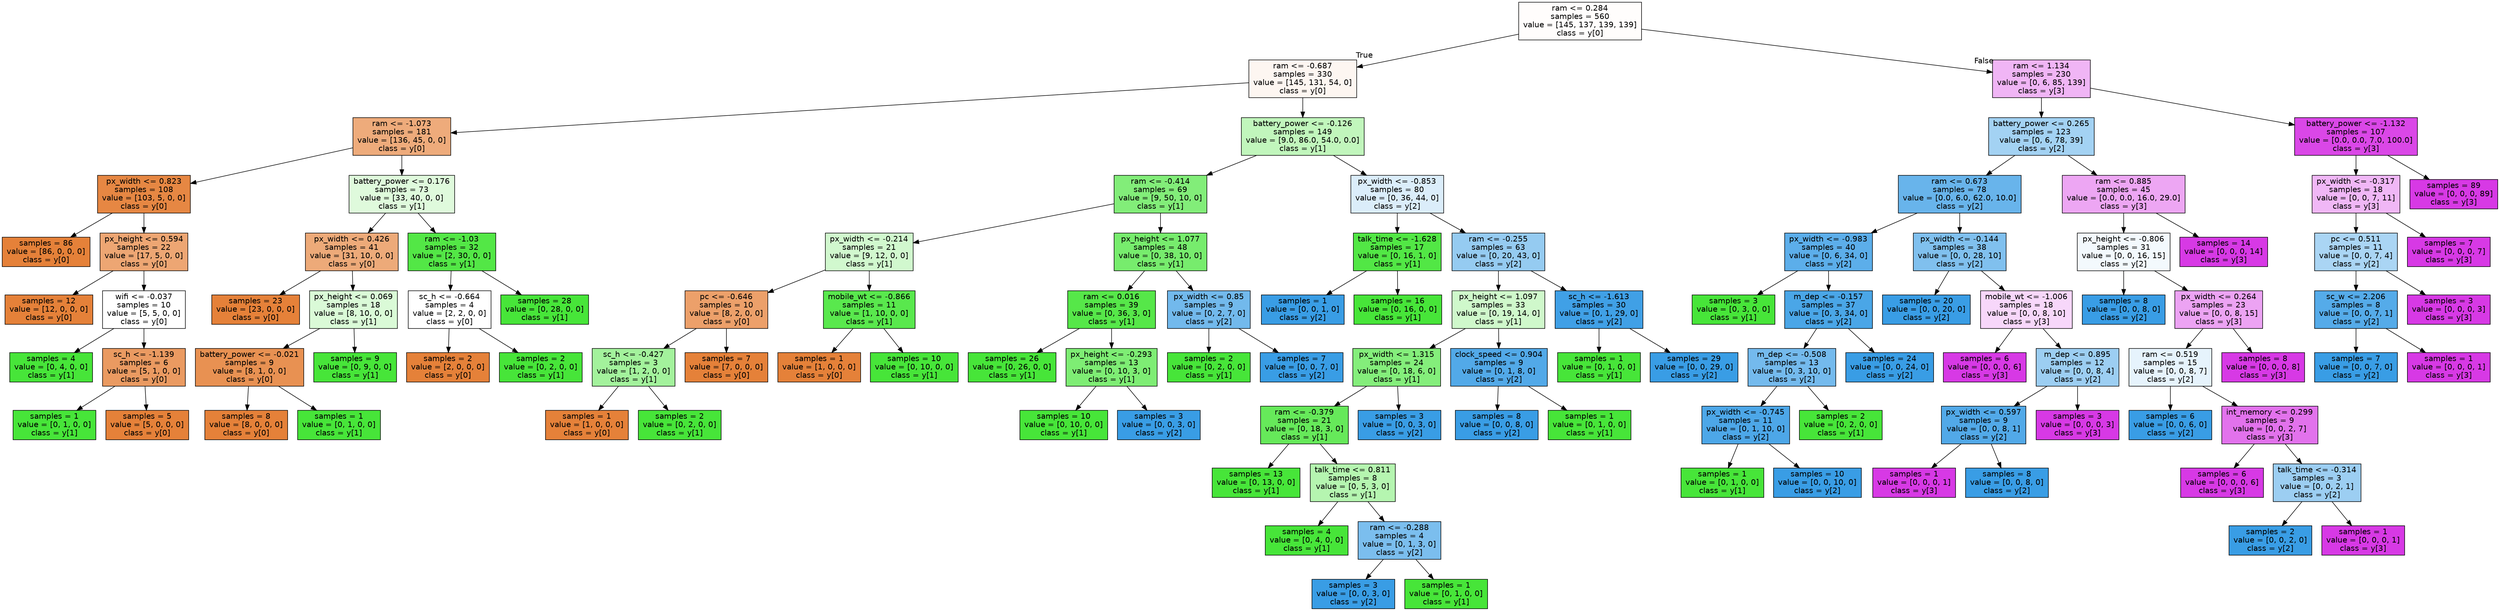 digraph Tree {
node [shape=box, style="filled", color="black", fontname="helvetica"] ;
edge [fontname="helvetica"] ;
0 [label="ram <= 0.284\nsamples = 560\nvalue = [145, 137, 139, 139]\nclass = y[0]", fillcolor="#fffdfc"] ;
1 [label="ram <= -0.687\nsamples = 330\nvalue = [145, 131, 54, 0]\nclass = y[0]", fillcolor="#fdf6f1"] ;
0 -> 1 [labeldistance=2.5, labelangle=45, headlabel="True"] ;
2 [label="ram <= -1.073\nsamples = 181\nvalue = [136, 45, 0, 0]\nclass = y[0]", fillcolor="#eeab7b"] ;
1 -> 2 ;
3 [label="px_width <= 0.823\nsamples = 108\nvalue = [103, 5, 0, 0]\nclass = y[0]", fillcolor="#e68743"] ;
2 -> 3 ;
4 [label="samples = 86\nvalue = [86, 0, 0, 0]\nclass = y[0]", fillcolor="#e58139"] ;
3 -> 4 ;
5 [label="px_height <= 0.594\nsamples = 22\nvalue = [17, 5, 0, 0]\nclass = y[0]", fillcolor="#eda673"] ;
3 -> 5 ;
6 [label="samples = 12\nvalue = [12, 0, 0, 0]\nclass = y[0]", fillcolor="#e58139"] ;
5 -> 6 ;
7 [label="wifi <= -0.037\nsamples = 10\nvalue = [5, 5, 0, 0]\nclass = y[0]", fillcolor="#ffffff"] ;
5 -> 7 ;
8 [label="samples = 4\nvalue = [0, 4, 0, 0]\nclass = y[1]", fillcolor="#47e539"] ;
7 -> 8 ;
9 [label="sc_h <= -1.139\nsamples = 6\nvalue = [5, 1, 0, 0]\nclass = y[0]", fillcolor="#ea9a61"] ;
7 -> 9 ;
10 [label="samples = 1\nvalue = [0, 1, 0, 0]\nclass = y[1]", fillcolor="#47e539"] ;
9 -> 10 ;
11 [label="samples = 5\nvalue = [5, 0, 0, 0]\nclass = y[0]", fillcolor="#e58139"] ;
9 -> 11 ;
12 [label="battery_power <= 0.176\nsamples = 73\nvalue = [33, 40, 0, 0]\nclass = y[1]", fillcolor="#dffadc"] ;
2 -> 12 ;
13 [label="px_width <= 0.426\nsamples = 41\nvalue = [31, 10, 0, 0]\nclass = y[0]", fillcolor="#edaa79"] ;
12 -> 13 ;
14 [label="samples = 23\nvalue = [23, 0, 0, 0]\nclass = y[0]", fillcolor="#e58139"] ;
13 -> 14 ;
15 [label="px_height <= 0.069\nsamples = 18\nvalue = [8, 10, 0, 0]\nclass = y[1]", fillcolor="#dafad7"] ;
13 -> 15 ;
16 [label="battery_power <= -0.021\nsamples = 9\nvalue = [8, 1, 0, 0]\nclass = y[0]", fillcolor="#e89152"] ;
15 -> 16 ;
17 [label="samples = 8\nvalue = [8, 0, 0, 0]\nclass = y[0]", fillcolor="#e58139"] ;
16 -> 17 ;
18 [label="samples = 1\nvalue = [0, 1, 0, 0]\nclass = y[1]", fillcolor="#47e539"] ;
16 -> 18 ;
19 [label="samples = 9\nvalue = [0, 9, 0, 0]\nclass = y[1]", fillcolor="#47e539"] ;
15 -> 19 ;
20 [label="ram <= -1.03\nsamples = 32\nvalue = [2, 30, 0, 0]\nclass = y[1]", fillcolor="#53e746"] ;
12 -> 20 ;
21 [label="sc_h <= -0.664\nsamples = 4\nvalue = [2, 2, 0, 0]\nclass = y[0]", fillcolor="#ffffff"] ;
20 -> 21 ;
22 [label="samples = 2\nvalue = [2, 0, 0, 0]\nclass = y[0]", fillcolor="#e58139"] ;
21 -> 22 ;
23 [label="samples = 2\nvalue = [0, 2, 0, 0]\nclass = y[1]", fillcolor="#47e539"] ;
21 -> 23 ;
24 [label="samples = 28\nvalue = [0, 28, 0, 0]\nclass = y[1]", fillcolor="#47e539"] ;
20 -> 24 ;
25 [label="battery_power <= -0.126\nsamples = 149\nvalue = [9.0, 86.0, 54.0, 0.0]\nclass = y[1]", fillcolor="#c1f6bc"] ;
1 -> 25 ;
26 [label="ram <= -0.414\nsamples = 69\nvalue = [9, 50, 10, 0]\nclass = y[1]", fillcolor="#82ed79"] ;
25 -> 26 ;
27 [label="px_width <= -0.214\nsamples = 21\nvalue = [9, 12, 0, 0]\nclass = y[1]", fillcolor="#d1f8ce"] ;
26 -> 27 ;
28 [label="pc <= -0.646\nsamples = 10\nvalue = [8, 2, 0, 0]\nclass = y[0]", fillcolor="#eca06a"] ;
27 -> 28 ;
29 [label="sc_h <= -0.427\nsamples = 3\nvalue = [1, 2, 0, 0]\nclass = y[1]", fillcolor="#a3f29c"] ;
28 -> 29 ;
30 [label="samples = 1\nvalue = [1, 0, 0, 0]\nclass = y[0]", fillcolor="#e58139"] ;
29 -> 30 ;
31 [label="samples = 2\nvalue = [0, 2, 0, 0]\nclass = y[1]", fillcolor="#47e539"] ;
29 -> 31 ;
32 [label="samples = 7\nvalue = [7, 0, 0, 0]\nclass = y[0]", fillcolor="#e58139"] ;
28 -> 32 ;
33 [label="mobile_wt <= -0.866\nsamples = 11\nvalue = [1, 10, 0, 0]\nclass = y[1]", fillcolor="#59e84d"] ;
27 -> 33 ;
34 [label="samples = 1\nvalue = [1, 0, 0, 0]\nclass = y[0]", fillcolor="#e58139"] ;
33 -> 34 ;
35 [label="samples = 10\nvalue = [0, 10, 0, 0]\nclass = y[1]", fillcolor="#47e539"] ;
33 -> 35 ;
36 [label="px_height <= 1.077\nsamples = 48\nvalue = [0, 38, 10, 0]\nclass = y[1]", fillcolor="#77ec6d"] ;
26 -> 36 ;
37 [label="ram <= 0.016\nsamples = 39\nvalue = [0, 36, 3, 0]\nclass = y[1]", fillcolor="#56e749"] ;
36 -> 37 ;
38 [label="samples = 26\nvalue = [0, 26, 0, 0]\nclass = y[1]", fillcolor="#47e539"] ;
37 -> 38 ;
39 [label="px_height <= -0.293\nsamples = 13\nvalue = [0, 10, 3, 0]\nclass = y[1]", fillcolor="#7eed74"] ;
37 -> 39 ;
40 [label="samples = 10\nvalue = [0, 10, 0, 0]\nclass = y[1]", fillcolor="#47e539"] ;
39 -> 40 ;
41 [label="samples = 3\nvalue = [0, 0, 3, 0]\nclass = y[2]", fillcolor="#399de5"] ;
39 -> 41 ;
42 [label="px_width <= 0.85\nsamples = 9\nvalue = [0, 2, 7, 0]\nclass = y[2]", fillcolor="#72b9ec"] ;
36 -> 42 ;
43 [label="samples = 2\nvalue = [0, 2, 0, 0]\nclass = y[1]", fillcolor="#47e539"] ;
42 -> 43 ;
44 [label="samples = 7\nvalue = [0, 0, 7, 0]\nclass = y[2]", fillcolor="#399de5"] ;
42 -> 44 ;
45 [label="px_width <= -0.853\nsamples = 80\nvalue = [0, 36, 44, 0]\nclass = y[2]", fillcolor="#dbedfa"] ;
25 -> 45 ;
46 [label="talk_time <= -1.628\nsamples = 17\nvalue = [0, 16, 1, 0]\nclass = y[1]", fillcolor="#52e745"] ;
45 -> 46 ;
47 [label="samples = 1\nvalue = [0, 0, 1, 0]\nclass = y[2]", fillcolor="#399de5"] ;
46 -> 47 ;
48 [label="samples = 16\nvalue = [0, 16, 0, 0]\nclass = y[1]", fillcolor="#47e539"] ;
46 -> 48 ;
49 [label="ram <= -0.255\nsamples = 63\nvalue = [0, 20, 43, 0]\nclass = y[2]", fillcolor="#95cbf1"] ;
45 -> 49 ;
50 [label="px_height <= 1.097\nsamples = 33\nvalue = [0, 19, 14, 0]\nclass = y[1]", fillcolor="#cff8cb"] ;
49 -> 50 ;
51 [label="px_width <= 1.315\nsamples = 24\nvalue = [0, 18, 6, 0]\nclass = y[1]", fillcolor="#84ee7b"] ;
50 -> 51 ;
52 [label="ram <= -0.379\nsamples = 21\nvalue = [0, 18, 3, 0]\nclass = y[1]", fillcolor="#66e95a"] ;
51 -> 52 ;
53 [label="samples = 13\nvalue = [0, 13, 0, 0]\nclass = y[1]", fillcolor="#47e539"] ;
52 -> 53 ;
54 [label="talk_time <= 0.811\nsamples = 8\nvalue = [0, 5, 3, 0]\nclass = y[1]", fillcolor="#b5f5b0"] ;
52 -> 54 ;
55 [label="samples = 4\nvalue = [0, 4, 0, 0]\nclass = y[1]", fillcolor="#47e539"] ;
54 -> 55 ;
56 [label="ram <= -0.288\nsamples = 4\nvalue = [0, 1, 3, 0]\nclass = y[2]", fillcolor="#7bbeee"] ;
54 -> 56 ;
57 [label="samples = 3\nvalue = [0, 0, 3, 0]\nclass = y[2]", fillcolor="#399de5"] ;
56 -> 57 ;
58 [label="samples = 1\nvalue = [0, 1, 0, 0]\nclass = y[1]", fillcolor="#47e539"] ;
56 -> 58 ;
59 [label="samples = 3\nvalue = [0, 0, 3, 0]\nclass = y[2]", fillcolor="#399de5"] ;
51 -> 59 ;
60 [label="clock_speed <= 0.904\nsamples = 9\nvalue = [0, 1, 8, 0]\nclass = y[2]", fillcolor="#52a9e8"] ;
50 -> 60 ;
61 [label="samples = 8\nvalue = [0, 0, 8, 0]\nclass = y[2]", fillcolor="#399de5"] ;
60 -> 61 ;
62 [label="samples = 1\nvalue = [0, 1, 0, 0]\nclass = y[1]", fillcolor="#47e539"] ;
60 -> 62 ;
63 [label="sc_h <= -1.613\nsamples = 30\nvalue = [0, 1, 29, 0]\nclass = y[2]", fillcolor="#40a0e6"] ;
49 -> 63 ;
64 [label="samples = 1\nvalue = [0, 1, 0, 0]\nclass = y[1]", fillcolor="#47e539"] ;
63 -> 64 ;
65 [label="samples = 29\nvalue = [0, 0, 29, 0]\nclass = y[2]", fillcolor="#399de5"] ;
63 -> 65 ;
66 [label="ram <= 1.134\nsamples = 230\nvalue = [0, 6, 85, 139]\nclass = y[3]", fillcolor="#f0b5f5"] ;
0 -> 66 [labeldistance=2.5, labelangle=-45, headlabel="False"] ;
67 [label="battery_power <= 0.265\nsamples = 123\nvalue = [0, 6, 78, 39]\nclass = y[2]", fillcolor="#a3d2f3"] ;
66 -> 67 ;
68 [label="ram <= 0.673\nsamples = 78\nvalue = [0.0, 6.0, 62.0, 10.0]\nclass = y[2]", fillcolor="#68b4eb"] ;
67 -> 68 ;
69 [label="px_width <= -0.983\nsamples = 40\nvalue = [0, 6, 34, 0]\nclass = y[2]", fillcolor="#5caeea"] ;
68 -> 69 ;
70 [label="samples = 3\nvalue = [0, 3, 0, 0]\nclass = y[1]", fillcolor="#47e539"] ;
69 -> 70 ;
71 [label="m_dep <= -0.157\nsamples = 37\nvalue = [0, 3, 34, 0]\nclass = y[2]", fillcolor="#4aa6e7"] ;
69 -> 71 ;
72 [label="m_dep <= -0.508\nsamples = 13\nvalue = [0, 3, 10, 0]\nclass = y[2]", fillcolor="#74baed"] ;
71 -> 72 ;
73 [label="px_width <= -0.745\nsamples = 11\nvalue = [0, 1, 10, 0]\nclass = y[2]", fillcolor="#4da7e8"] ;
72 -> 73 ;
74 [label="samples = 1\nvalue = [0, 1, 0, 0]\nclass = y[1]", fillcolor="#47e539"] ;
73 -> 74 ;
75 [label="samples = 10\nvalue = [0, 0, 10, 0]\nclass = y[2]", fillcolor="#399de5"] ;
73 -> 75 ;
76 [label="samples = 2\nvalue = [0, 2, 0, 0]\nclass = y[1]", fillcolor="#47e539"] ;
72 -> 76 ;
77 [label="samples = 24\nvalue = [0, 0, 24, 0]\nclass = y[2]", fillcolor="#399de5"] ;
71 -> 77 ;
78 [label="px_width <= -0.144\nsamples = 38\nvalue = [0, 0, 28, 10]\nclass = y[2]", fillcolor="#80c0ee"] ;
68 -> 78 ;
79 [label="samples = 20\nvalue = [0, 0, 20, 0]\nclass = y[2]", fillcolor="#399de5"] ;
78 -> 79 ;
80 [label="mobile_wt <= -1.006\nsamples = 18\nvalue = [0, 0, 8, 10]\nclass = y[3]", fillcolor="#f7d7fa"] ;
78 -> 80 ;
81 [label="samples = 6\nvalue = [0, 0, 0, 6]\nclass = y[3]", fillcolor="#d739e5"] ;
80 -> 81 ;
82 [label="m_dep <= 0.895\nsamples = 12\nvalue = [0, 0, 8, 4]\nclass = y[2]", fillcolor="#9ccef2"] ;
80 -> 82 ;
83 [label="px_width <= 0.597\nsamples = 9\nvalue = [0, 0, 8, 1]\nclass = y[2]", fillcolor="#52a9e8"] ;
82 -> 83 ;
84 [label="samples = 1\nvalue = [0, 0, 0, 1]\nclass = y[3]", fillcolor="#d739e5"] ;
83 -> 84 ;
85 [label="samples = 8\nvalue = [0, 0, 8, 0]\nclass = y[2]", fillcolor="#399de5"] ;
83 -> 85 ;
86 [label="samples = 3\nvalue = [0, 0, 0, 3]\nclass = y[3]", fillcolor="#d739e5"] ;
82 -> 86 ;
87 [label="ram <= 0.885\nsamples = 45\nvalue = [0.0, 0.0, 16.0, 29.0]\nclass = y[3]", fillcolor="#eda6f3"] ;
67 -> 87 ;
88 [label="px_height <= -0.806\nsamples = 31\nvalue = [0, 0, 16, 15]\nclass = y[2]", fillcolor="#f3f9fd"] ;
87 -> 88 ;
89 [label="samples = 8\nvalue = [0, 0, 8, 0]\nclass = y[2]", fillcolor="#399de5"] ;
88 -> 89 ;
90 [label="px_width <= 0.264\nsamples = 23\nvalue = [0, 0, 8, 15]\nclass = y[3]", fillcolor="#eca3f3"] ;
88 -> 90 ;
91 [label="ram <= 0.519\nsamples = 15\nvalue = [0, 0, 8, 7]\nclass = y[2]", fillcolor="#e6f3fc"] ;
90 -> 91 ;
92 [label="samples = 6\nvalue = [0, 0, 6, 0]\nclass = y[2]", fillcolor="#399de5"] ;
91 -> 92 ;
93 [label="int_memory <= 0.299\nsamples = 9\nvalue = [0, 0, 2, 7]\nclass = y[3]", fillcolor="#e272ec"] ;
91 -> 93 ;
94 [label="samples = 6\nvalue = [0, 0, 0, 6]\nclass = y[3]", fillcolor="#d739e5"] ;
93 -> 94 ;
95 [label="talk_time <= -0.314\nsamples = 3\nvalue = [0, 0, 2, 1]\nclass = y[2]", fillcolor="#9ccef2"] ;
93 -> 95 ;
96 [label="samples = 2\nvalue = [0, 0, 2, 0]\nclass = y[2]", fillcolor="#399de5"] ;
95 -> 96 ;
97 [label="samples = 1\nvalue = [0, 0, 0, 1]\nclass = y[3]", fillcolor="#d739e5"] ;
95 -> 97 ;
98 [label="samples = 8\nvalue = [0, 0, 0, 8]\nclass = y[3]", fillcolor="#d739e5"] ;
90 -> 98 ;
99 [label="samples = 14\nvalue = [0, 0, 0, 14]\nclass = y[3]", fillcolor="#d739e5"] ;
87 -> 99 ;
100 [label="battery_power <= -1.132\nsamples = 107\nvalue = [0.0, 0.0, 7.0, 100.0]\nclass = y[3]", fillcolor="#da47e7"] ;
66 -> 100 ;
101 [label="px_width <= -0.317\nsamples = 18\nvalue = [0, 0, 7, 11]\nclass = y[3]", fillcolor="#f0b7f6"] ;
100 -> 101 ;
102 [label="pc <= 0.511\nsamples = 11\nvalue = [0, 0, 7, 4]\nclass = y[2]", fillcolor="#aad5f4"] ;
101 -> 102 ;
103 [label="sc_w <= 2.206\nsamples = 8\nvalue = [0, 0, 7, 1]\nclass = y[2]", fillcolor="#55abe9"] ;
102 -> 103 ;
104 [label="samples = 7\nvalue = [0, 0, 7, 0]\nclass = y[2]", fillcolor="#399de5"] ;
103 -> 104 ;
105 [label="samples = 1\nvalue = [0, 0, 0, 1]\nclass = y[3]", fillcolor="#d739e5"] ;
103 -> 105 ;
106 [label="samples = 3\nvalue = [0, 0, 0, 3]\nclass = y[3]", fillcolor="#d739e5"] ;
102 -> 106 ;
107 [label="samples = 7\nvalue = [0, 0, 0, 7]\nclass = y[3]", fillcolor="#d739e5"] ;
101 -> 107 ;
108 [label="samples = 89\nvalue = [0, 0, 0, 89]\nclass = y[3]", fillcolor="#d739e5"] ;
100 -> 108 ;
}